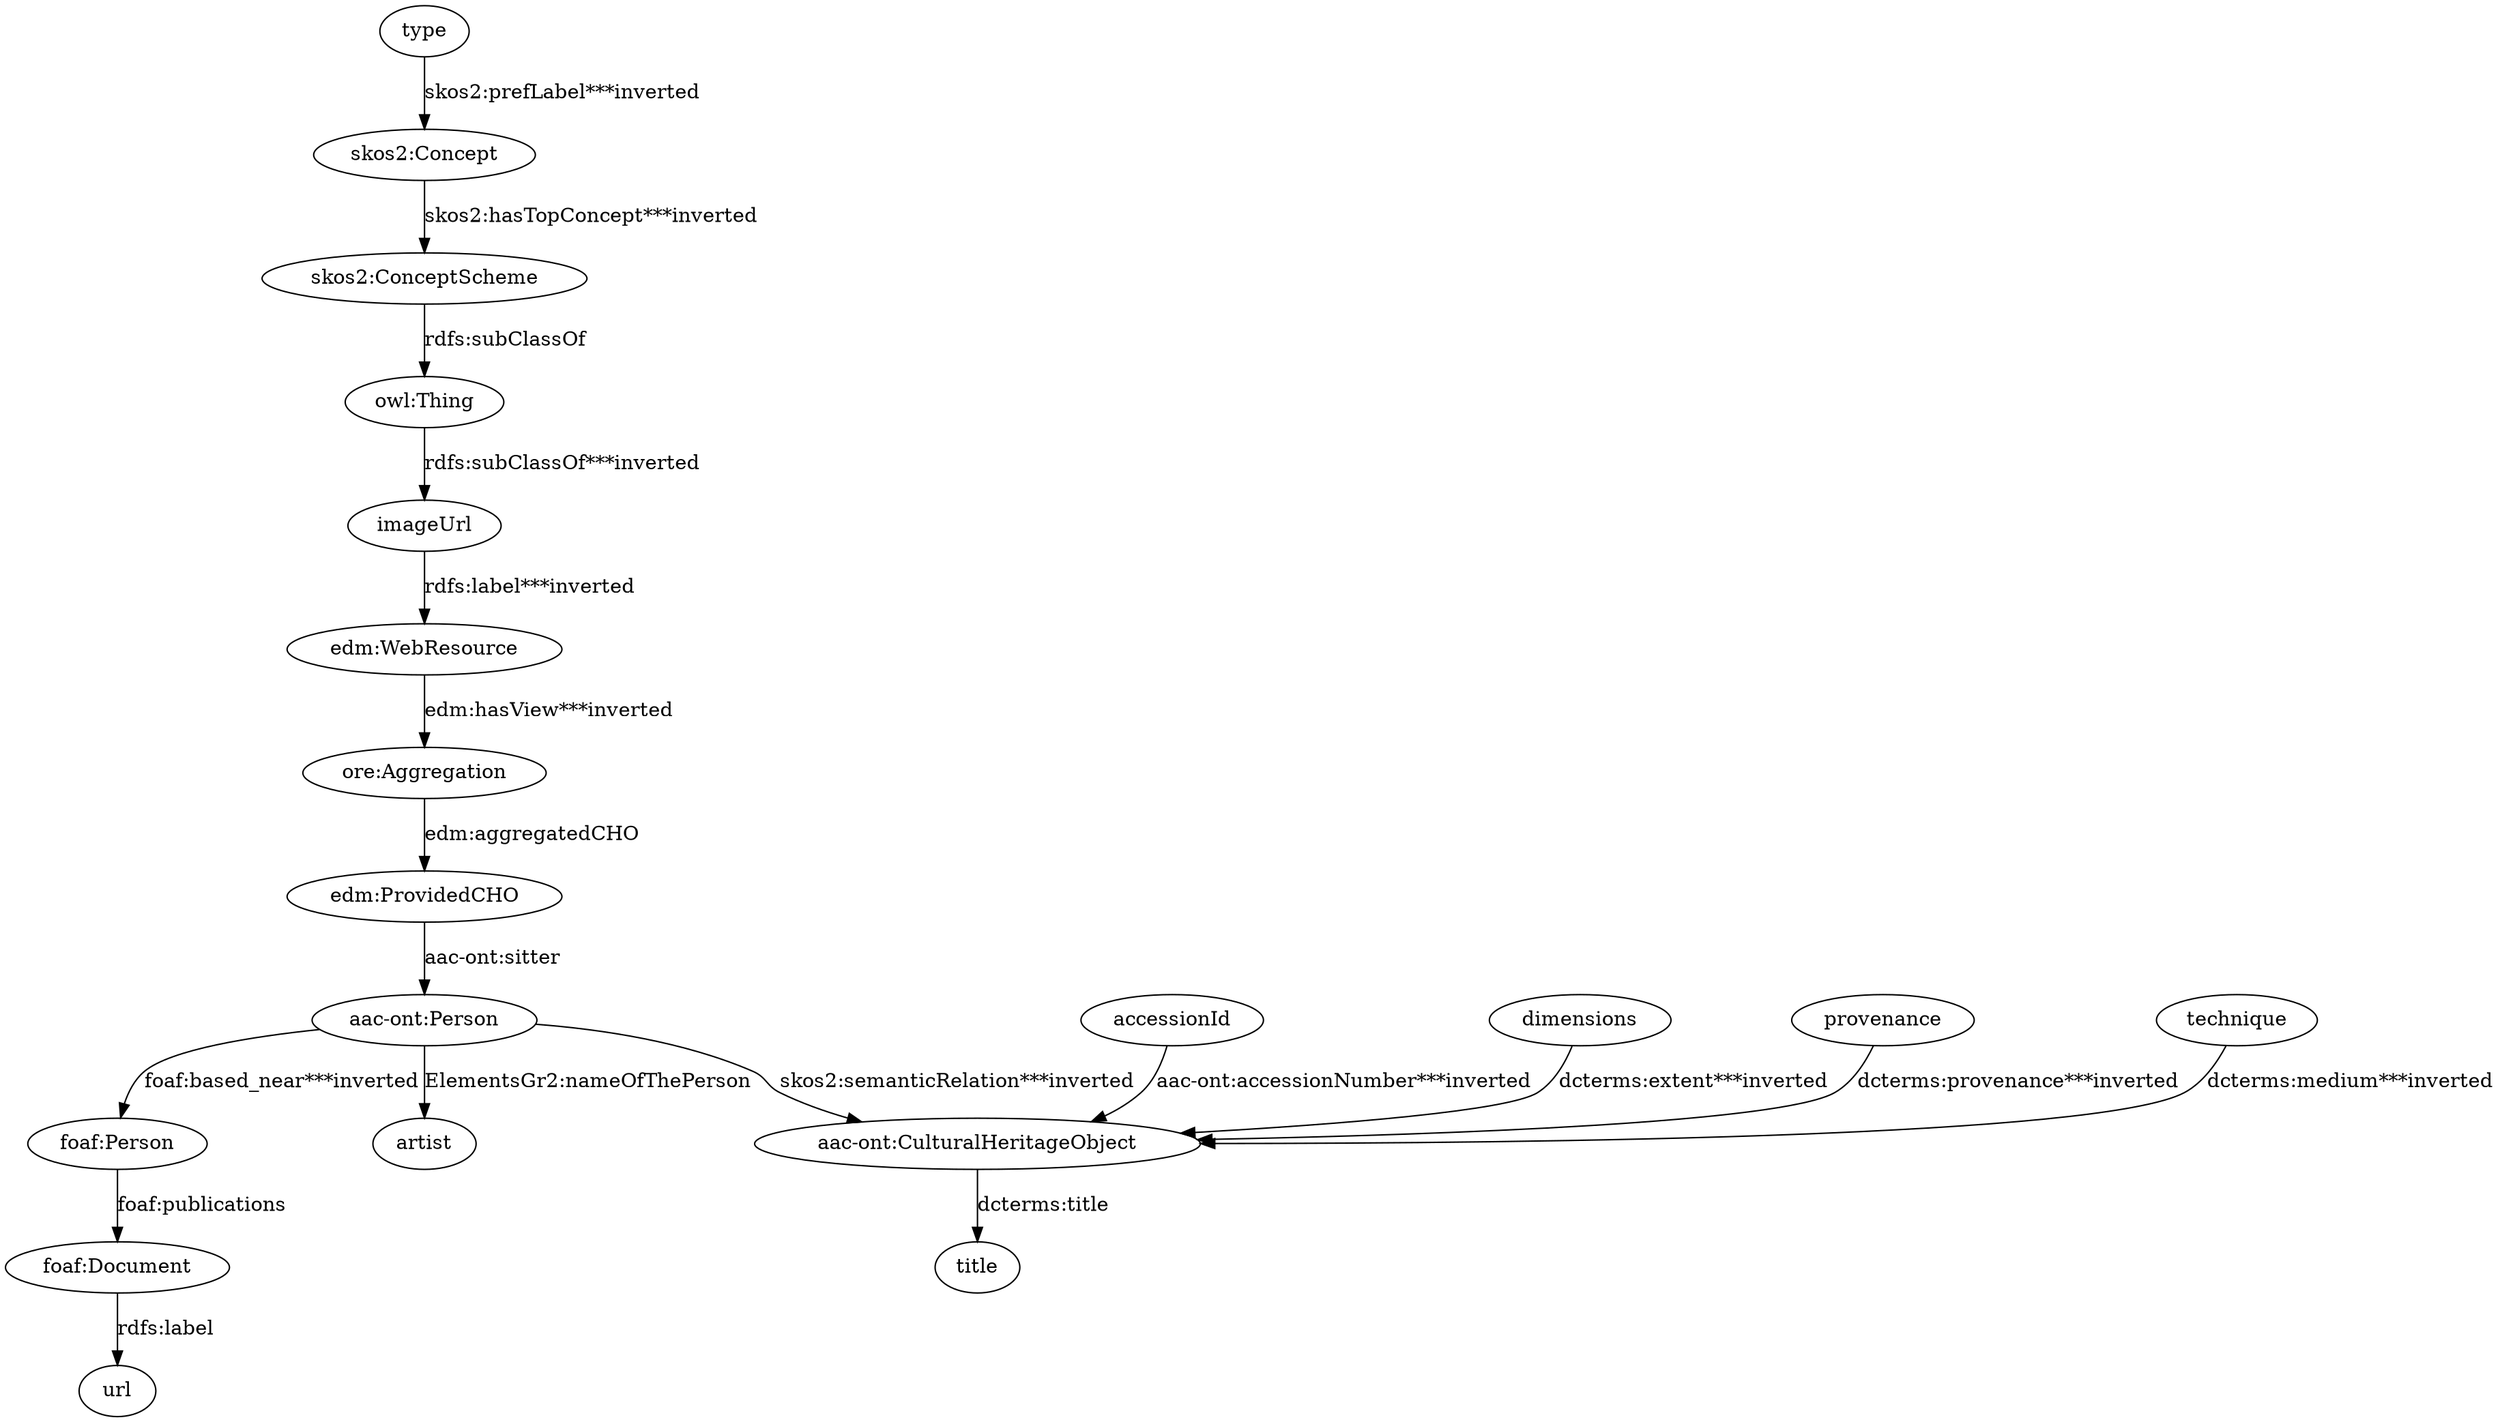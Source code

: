 digraph {
  "aac-ont:CulturalHeritageObject1" [type=class_uri,label="aac-ont:CulturalHeritageObject"]
  title [type=attribute_name,label=title]
  "aac-ont:Person1" [type=class_uri,label="aac-ont:Person"]
  artist [type=attribute_name,label=artist]
  "foaf:Person" [type=class_uri,label="foaf:Person"]
  accessionId [type=attribute_name,label=accessionId]
  dimensions [type=attribute_name,label=dimensions]
  "edm:ProvidedCHO" [type=class_uri,label="edm:ProvidedCHO"]
  "edm:WebResource1" [type=class_uri,label="edm:WebResource"]
  "ore:Aggregation" [type=class_uri,label="ore:Aggregation"]
  "foaf:Document1" [type=class_uri,label="foaf:Document"]
  url [type=attribute_name,label=url]
  imageUrl [type=attribute_name,label=imageUrl]
  "owl:Thing" [type=special,label="owl:Thing"]
  provenance [type=attribute_name,label=provenance]
  "skos2:Concept1" [type=class_uri,label="skos2:Concept"]
  "skos2:ConceptScheme" [type=class_uri,label="skos2:ConceptScheme"]
  technique [type=attribute_name,label=technique]
  type [type=attribute_name,label=type]
  "aac-ont:CulturalHeritageObject1" -> title [label="dcterms:title",type=st_property_uri]
  "aac-ont:Person1" -> "aac-ont:CulturalHeritageObject1" [type=inherited,label="skos2:semanticRelation***inverted",weight=4]
  "aac-ont:Person1" -> artist [label="ElementsGr2:nameOfThePerson",type=st_property_uri]
  "aac-ont:Person1" -> "foaf:Person" [type=inherited,label="foaf:based_near***inverted",weight=4]
  accessionId -> "aac-ont:CulturalHeritageObject1" [type=st_property_uri,label="aac-ont:accessionNumber***inverted",weight=1]
  dimensions -> "aac-ont:CulturalHeritageObject1" [type=st_property_uri,label="dcterms:extent***inverted",weight=1]
  "edm:ProvidedCHO" -> "aac-ont:Person1" [label="aac-ont:sitter",type=direct_property_uri,weight=1]
  "edm:WebResource1" -> "ore:Aggregation" [type=direct_property_uri,label="edm:hasView***inverted",weight=1]
  "foaf:Document1" -> url [label="rdfs:label",type=st_property_uri]
  "foaf:Person" -> "foaf:Document1" [label="foaf:publications",type=direct_property_uri,weight=1]
  imageUrl -> "edm:WebResource1" [type=st_property_uri,label="rdfs:label***inverted",weight=1]
  "ore:Aggregation" -> "edm:ProvidedCHO" [label="edm:aggregatedCHO",type=direct_property_uri,weight=1]
  "owl:Thing" -> imageUrl [type=inherited,label="rdfs:subClassOf***inverted",weight=0.3333333333333333]
  provenance -> "aac-ont:CulturalHeritageObject1" [type=st_property_uri,label="dcterms:provenance***inverted",weight=1]
  "skos2:Concept1" -> "skos2:ConceptScheme" [type=direct_property_uri,label="skos2:hasTopConcept***inverted",weight=1]
  "skos2:ConceptScheme" -> "owl:Thing" [label="rdfs:subClassOf",type=inherited,weight=0.3333333333333333]
  technique -> "aac-ont:CulturalHeritageObject1" [type=st_property_uri,label="dcterms:medium***inverted",weight=1]
  type -> "skos2:Concept1" [type=st_property_uri,label="skos2:prefLabel***inverted",weight=1]
}
